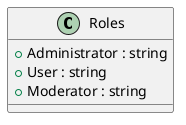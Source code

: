 @startuml
class Roles {
    + Administrator : string
    + User : string
    + Moderator : string
}
@enduml